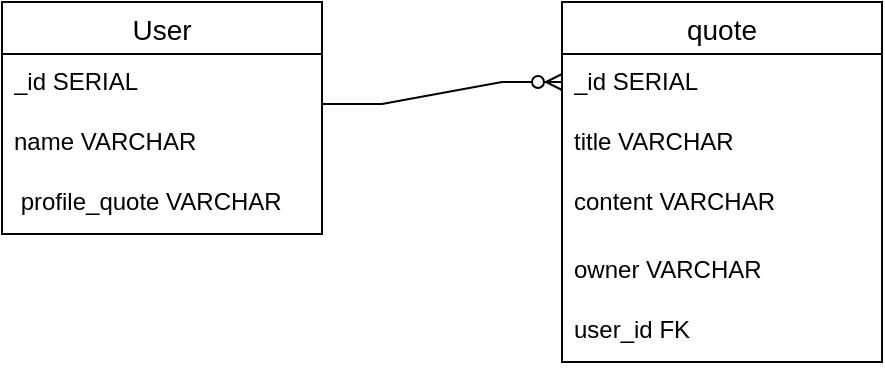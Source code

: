 <mxfile version="21.6.5" type="device">
  <diagram name="Page-1" id="Ueb1DQ5ZzaQPE-rK0ldp">
    <mxGraphModel dx="819" dy="437" grid="1" gridSize="10" guides="1" tooltips="1" connect="1" arrows="1" fold="1" page="1" pageScale="1" pageWidth="850" pageHeight="1100" math="0" shadow="0">
      <root>
        <mxCell id="0" />
        <mxCell id="1" parent="0" />
        <mxCell id="V8t4kLBIen_1KtDnvEDu-1" value="quote" style="swimlane;fontStyle=0;childLayout=stackLayout;horizontal=1;startSize=26;horizontalStack=0;resizeParent=1;resizeParentMax=0;resizeLast=0;collapsible=1;marginBottom=0;align=center;fontSize=14;" vertex="1" parent="1">
          <mxGeometry x="480" y="320" width="160" height="180" as="geometry" />
        </mxCell>
        <mxCell id="V8t4kLBIen_1KtDnvEDu-2" value="_id SERIAL&amp;nbsp;" style="text;strokeColor=none;fillColor=none;spacingLeft=4;spacingRight=4;overflow=hidden;rotatable=0;points=[[0,0.5],[1,0.5]];portConstraint=eastwest;fontSize=12;whiteSpace=wrap;html=1;" vertex="1" parent="V8t4kLBIen_1KtDnvEDu-1">
          <mxGeometry y="26" width="160" height="30" as="geometry" />
        </mxCell>
        <mxCell id="V8t4kLBIen_1KtDnvEDu-3" value="title VARCHAR" style="text;strokeColor=none;fillColor=none;spacingLeft=4;spacingRight=4;overflow=hidden;rotatable=0;points=[[0,0.5],[1,0.5]];portConstraint=eastwest;fontSize=12;whiteSpace=wrap;html=1;" vertex="1" parent="V8t4kLBIen_1KtDnvEDu-1">
          <mxGeometry y="56" width="160" height="30" as="geometry" />
        </mxCell>
        <mxCell id="V8t4kLBIen_1KtDnvEDu-4" value="content VARCHAR" style="text;strokeColor=none;fillColor=none;spacingLeft=4;spacingRight=4;overflow=hidden;rotatable=0;points=[[0,0.5],[1,0.5]];portConstraint=eastwest;fontSize=12;whiteSpace=wrap;html=1;" vertex="1" parent="V8t4kLBIen_1KtDnvEDu-1">
          <mxGeometry y="86" width="160" height="34" as="geometry" />
        </mxCell>
        <mxCell id="V8t4kLBIen_1KtDnvEDu-6" value="owner VARCHAR" style="text;strokeColor=none;fillColor=none;spacingLeft=4;spacingRight=4;overflow=hidden;rotatable=0;points=[[0,0.5],[1,0.5]];portConstraint=eastwest;fontSize=12;whiteSpace=wrap;html=1;" vertex="1" parent="V8t4kLBIen_1KtDnvEDu-1">
          <mxGeometry y="120" width="160" height="30" as="geometry" />
        </mxCell>
        <mxCell id="V8t4kLBIen_1KtDnvEDu-5" value="user_id FK" style="text;strokeColor=none;fillColor=none;spacingLeft=4;spacingRight=4;overflow=hidden;rotatable=0;points=[[0,0.5],[1,0.5]];portConstraint=eastwest;fontSize=12;whiteSpace=wrap;html=1;" vertex="1" parent="V8t4kLBIen_1KtDnvEDu-1">
          <mxGeometry y="150" width="160" height="30" as="geometry" />
        </mxCell>
        <mxCell id="V8t4kLBIen_1KtDnvEDu-7" value="User" style="swimlane;fontStyle=0;childLayout=stackLayout;horizontal=1;startSize=26;horizontalStack=0;resizeParent=1;resizeParentMax=0;resizeLast=0;collapsible=1;marginBottom=0;align=center;fontSize=14;" vertex="1" parent="1">
          <mxGeometry x="200" y="320" width="160" height="116" as="geometry" />
        </mxCell>
        <mxCell id="V8t4kLBIen_1KtDnvEDu-8" value="_id SERIAL" style="text;strokeColor=none;fillColor=none;spacingLeft=4;spacingRight=4;overflow=hidden;rotatable=0;points=[[0,0.5],[1,0.5]];portConstraint=eastwest;fontSize=12;whiteSpace=wrap;html=1;" vertex="1" parent="V8t4kLBIen_1KtDnvEDu-7">
          <mxGeometry y="26" width="160" height="30" as="geometry" />
        </mxCell>
        <mxCell id="V8t4kLBIen_1KtDnvEDu-9" value="name VARCHAR" style="text;strokeColor=none;fillColor=none;spacingLeft=4;spacingRight=4;overflow=hidden;rotatable=0;points=[[0,0.5],[1,0.5]];portConstraint=eastwest;fontSize=12;whiteSpace=wrap;html=1;" vertex="1" parent="V8t4kLBIen_1KtDnvEDu-7">
          <mxGeometry y="56" width="160" height="30" as="geometry" />
        </mxCell>
        <mxCell id="V8t4kLBIen_1KtDnvEDu-12" value="&amp;nbsp;profile_quote VARCHAR" style="text;strokeColor=none;fillColor=none;spacingLeft=4;spacingRight=4;overflow=hidden;rotatable=0;points=[[0,0.5],[1,0.5]];portConstraint=eastwest;fontSize=12;whiteSpace=wrap;html=1;" vertex="1" parent="V8t4kLBIen_1KtDnvEDu-7">
          <mxGeometry y="86" width="160" height="30" as="geometry" />
        </mxCell>
        <mxCell id="V8t4kLBIen_1KtDnvEDu-11" value="" style="edgeStyle=entityRelationEdgeStyle;fontSize=12;html=1;endArrow=ERzeroToMany;endFill=1;rounded=0;" edge="1" parent="1">
          <mxGeometry width="100" height="100" relative="1" as="geometry">
            <mxPoint x="360" y="371" as="sourcePoint" />
            <mxPoint x="480" y="360" as="targetPoint" />
            <Array as="points">
              <mxPoint x="410" y="371" />
            </Array>
          </mxGeometry>
        </mxCell>
      </root>
    </mxGraphModel>
  </diagram>
</mxfile>
